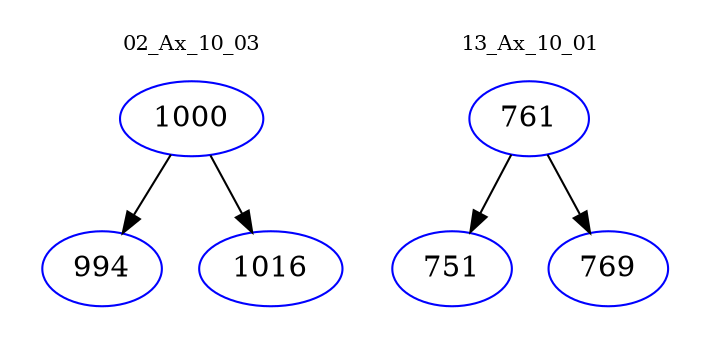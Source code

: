 digraph{
subgraph cluster_0 {
color = white
label = "02_Ax_10_03";
fontsize=10;
T0_1000 [label="1000", color="blue"]
T0_1000 -> T0_994 [color="black"]
T0_994 [label="994", color="blue"]
T0_1000 -> T0_1016 [color="black"]
T0_1016 [label="1016", color="blue"]
}
subgraph cluster_1 {
color = white
label = "13_Ax_10_01";
fontsize=10;
T1_761 [label="761", color="blue"]
T1_761 -> T1_751 [color="black"]
T1_751 [label="751", color="blue"]
T1_761 -> T1_769 [color="black"]
T1_769 [label="769", color="blue"]
}
}
